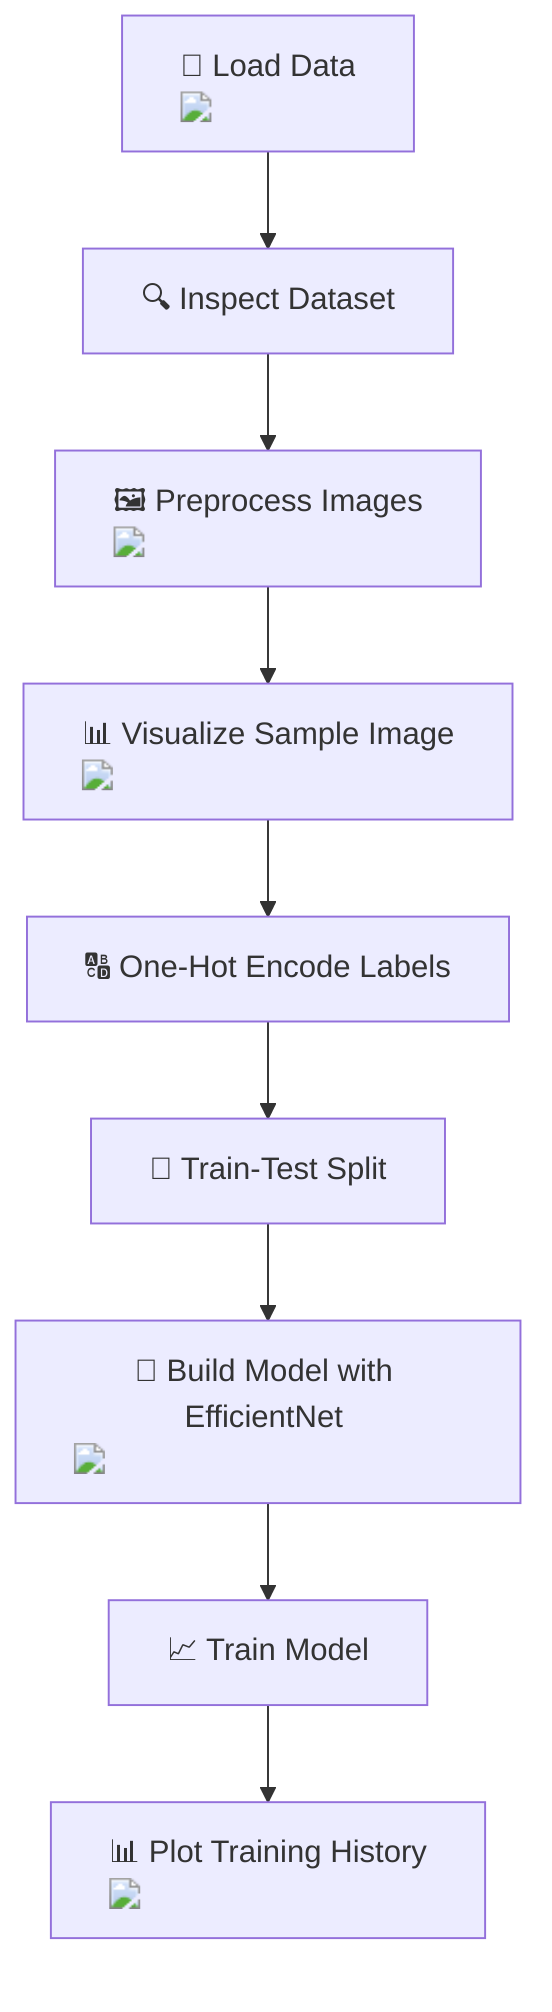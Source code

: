 graph TD;
    A["📁 Load Data <img src='icons/file.svg' />"] --> B["🔍 Inspect Dataset"];
    B --> C["🖼️ Preprocess Images <img src='icons/image.svg' />"];
    C --> D["📊 Visualize Sample Image <img src='dummy_plots/image_template.svg'/>"];
    D --> E["🔠 One-Hot Encode Labels"];
    E --> F["🔄 Train-Test Split"];
    F --> G["🧠 Build Model with EfficientNet <img src='icons/brain.svg' />"];
    G --> H["📈 Train Model"];
    H --> I["📊 Plot Training History <img src='dummy_plots/hist_template.svg'/>"];